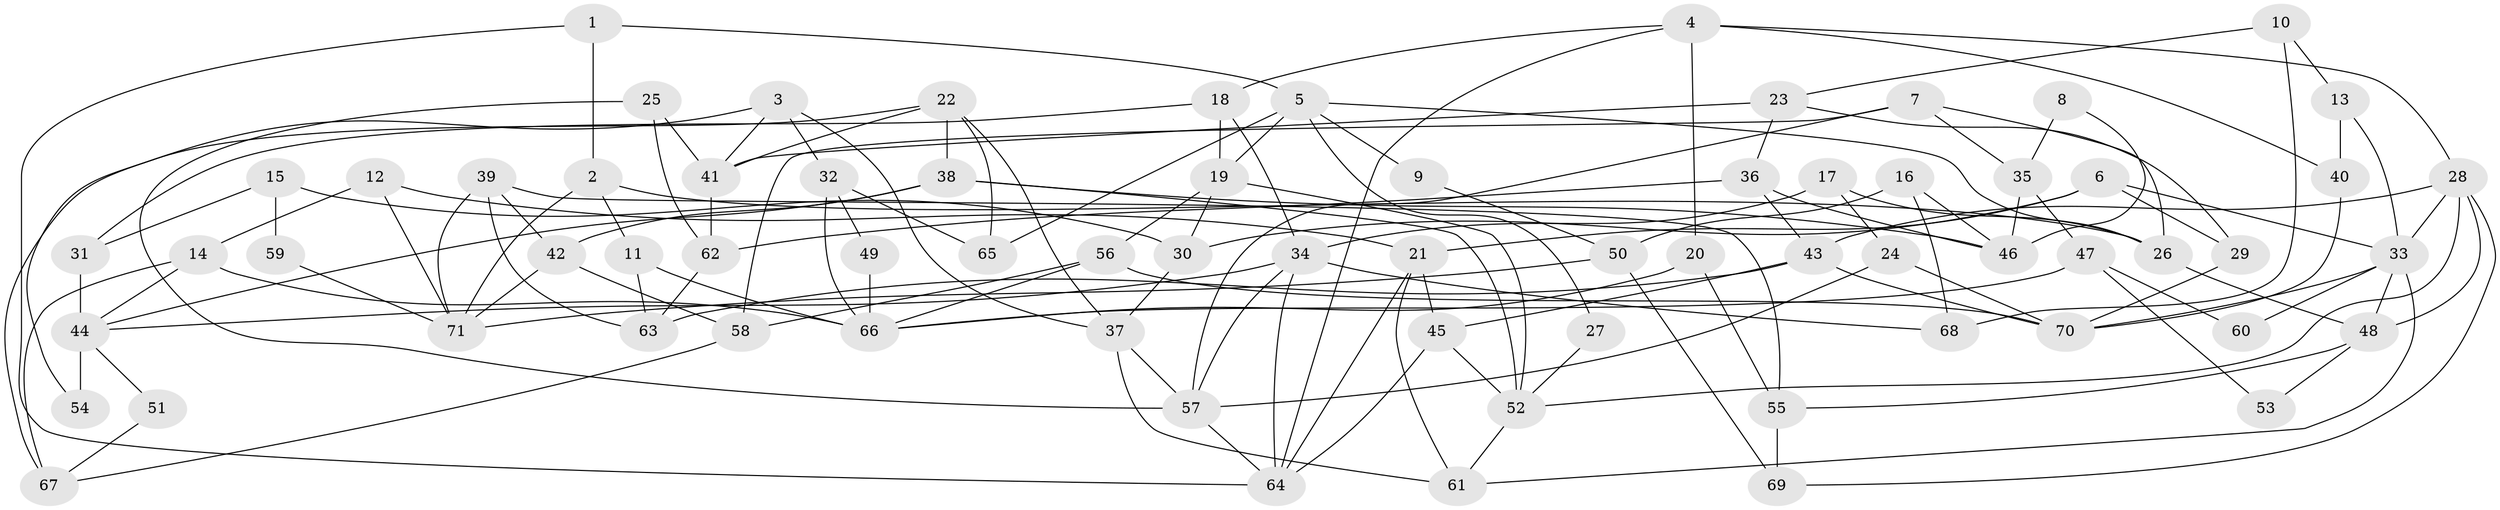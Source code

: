 // coarse degree distribution, {5: 0.13043478260869565, 8: 0.08695652173913043, 10: 0.08695652173913043, 9: 0.08695652173913043, 6: 0.08695652173913043, 7: 0.21739130434782608, 4: 0.17391304347826086, 3: 0.08695652173913043, 2: 0.043478260869565216}
// Generated by graph-tools (version 1.1) at 2025/50/03/04/25 22:50:50]
// undirected, 71 vertices, 142 edges
graph export_dot {
  node [color=gray90,style=filled];
  1;
  2;
  3;
  4;
  5;
  6;
  7;
  8;
  9;
  10;
  11;
  12;
  13;
  14;
  15;
  16;
  17;
  18;
  19;
  20;
  21;
  22;
  23;
  24;
  25;
  26;
  27;
  28;
  29;
  30;
  31;
  32;
  33;
  34;
  35;
  36;
  37;
  38;
  39;
  40;
  41;
  42;
  43;
  44;
  45;
  46;
  47;
  48;
  49;
  50;
  51;
  52;
  53;
  54;
  55;
  56;
  57;
  58;
  59;
  60;
  61;
  62;
  63;
  64;
  65;
  66;
  67;
  68;
  69;
  70;
  71;
  1 -- 64;
  1 -- 5;
  1 -- 2;
  2 -- 71;
  2 -- 11;
  2 -- 26;
  3 -- 41;
  3 -- 32;
  3 -- 37;
  3 -- 54;
  4 -- 20;
  4 -- 64;
  4 -- 18;
  4 -- 28;
  4 -- 40;
  5 -- 26;
  5 -- 19;
  5 -- 9;
  5 -- 27;
  5 -- 65;
  6 -- 21;
  6 -- 30;
  6 -- 29;
  6 -- 33;
  7 -- 26;
  7 -- 57;
  7 -- 35;
  7 -- 58;
  8 -- 35;
  8 -- 46;
  9 -- 50;
  10 -- 23;
  10 -- 68;
  10 -- 13;
  11 -- 63;
  11 -- 66;
  12 -- 14;
  12 -- 21;
  12 -- 71;
  13 -- 40;
  13 -- 33;
  14 -- 44;
  14 -- 66;
  14 -- 67;
  15 -- 31;
  15 -- 30;
  15 -- 59;
  16 -- 46;
  16 -- 50;
  16 -- 68;
  17 -- 26;
  17 -- 34;
  17 -- 24;
  18 -- 19;
  18 -- 31;
  18 -- 34;
  19 -- 56;
  19 -- 52;
  19 -- 30;
  20 -- 66;
  20 -- 55;
  21 -- 45;
  21 -- 61;
  21 -- 64;
  22 -- 37;
  22 -- 67;
  22 -- 38;
  22 -- 41;
  22 -- 65;
  23 -- 29;
  23 -- 36;
  23 -- 41;
  24 -- 70;
  24 -- 57;
  25 -- 41;
  25 -- 57;
  25 -- 62;
  26 -- 48;
  27 -- 52;
  28 -- 33;
  28 -- 43;
  28 -- 48;
  28 -- 52;
  28 -- 69;
  29 -- 70;
  30 -- 37;
  31 -- 44;
  32 -- 65;
  32 -- 66;
  32 -- 49;
  33 -- 48;
  33 -- 60;
  33 -- 61;
  33 -- 70;
  34 -- 64;
  34 -- 44;
  34 -- 57;
  34 -- 68;
  35 -- 46;
  35 -- 47;
  36 -- 43;
  36 -- 62;
  36 -- 46;
  37 -- 57;
  37 -- 61;
  38 -- 52;
  38 -- 42;
  38 -- 44;
  38 -- 46;
  39 -- 71;
  39 -- 63;
  39 -- 42;
  39 -- 55;
  40 -- 70;
  41 -- 62;
  42 -- 58;
  42 -- 71;
  43 -- 45;
  43 -- 63;
  43 -- 70;
  44 -- 51;
  44 -- 54;
  45 -- 64;
  45 -- 52;
  47 -- 66;
  47 -- 53;
  47 -- 60;
  48 -- 53;
  48 -- 55;
  49 -- 66;
  50 -- 71;
  50 -- 69;
  51 -- 67;
  52 -- 61;
  55 -- 69;
  56 -- 58;
  56 -- 70;
  56 -- 66;
  57 -- 64;
  58 -- 67;
  59 -- 71;
  62 -- 63;
}
